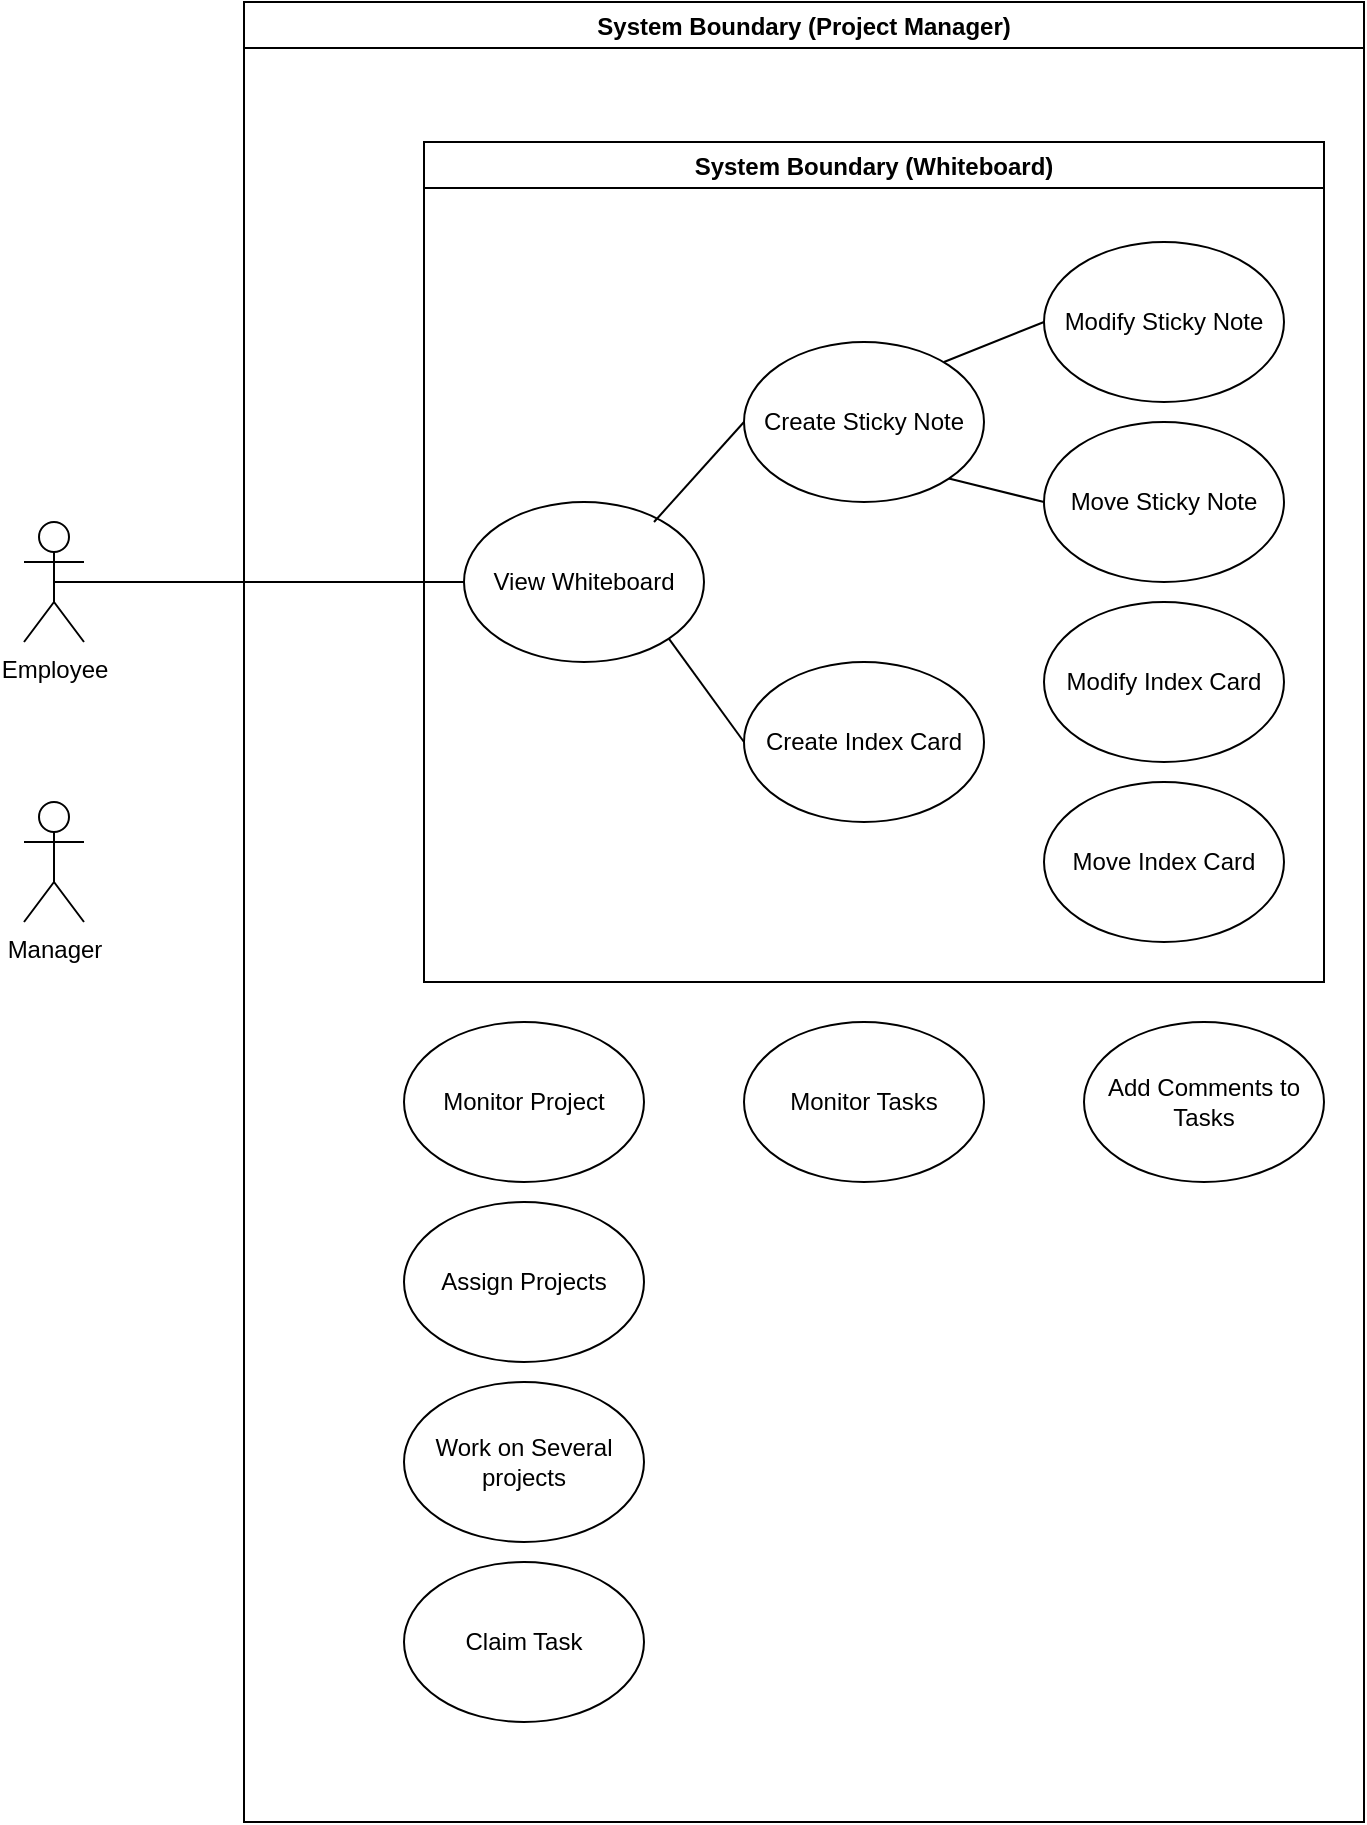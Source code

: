 <mxfile version="14.6.13" type="github">
  <diagram id="Y0O-bItNvgqAExpBPatc" name="Page-1">
    <mxGraphModel dx="1422" dy="762" grid="1" gridSize="10" guides="1" tooltips="1" connect="1" arrows="1" fold="1" page="1" pageScale="1" pageWidth="850" pageHeight="1100" math="0" shadow="0">
      <root>
        <mxCell id="0" />
        <mxCell id="1" parent="0" />
        <mxCell id="tpvCd9_iEOJg17R_yb8O-2" value="System Boundary (Whiteboard)" style="swimlane;startSize=23;" vertex="1" parent="1">
          <mxGeometry x="310" y="110" width="450" height="420" as="geometry" />
        </mxCell>
        <mxCell id="tpvCd9_iEOJg17R_yb8O-5" value="Create Index Card" style="ellipse;whiteSpace=wrap;html=1;" vertex="1" parent="tpvCd9_iEOJg17R_yb8O-2">
          <mxGeometry x="160" y="260" width="120" height="80" as="geometry" />
        </mxCell>
        <mxCell id="tpvCd9_iEOJg17R_yb8O-6" value="Move Sticky Note" style="ellipse;whiteSpace=wrap;html=1;" vertex="1" parent="tpvCd9_iEOJg17R_yb8O-2">
          <mxGeometry x="310" y="140" width="120" height="80" as="geometry" />
        </mxCell>
        <mxCell id="tpvCd9_iEOJg17R_yb8O-7" value="Move Index Card" style="ellipse;whiteSpace=wrap;html=1;" vertex="1" parent="tpvCd9_iEOJg17R_yb8O-2">
          <mxGeometry x="310" y="320" width="120" height="80" as="geometry" />
        </mxCell>
        <mxCell id="tpvCd9_iEOJg17R_yb8O-3" value="Create Sticky Note" style="ellipse;whiteSpace=wrap;html=1;" vertex="1" parent="tpvCd9_iEOJg17R_yb8O-2">
          <mxGeometry x="160" y="100" width="120" height="80" as="geometry" />
        </mxCell>
        <mxCell id="tpvCd9_iEOJg17R_yb8O-8" value="Modify Sticky Note" style="ellipse;whiteSpace=wrap;html=1;" vertex="1" parent="tpvCd9_iEOJg17R_yb8O-2">
          <mxGeometry x="310" y="50" width="120" height="80" as="geometry" />
        </mxCell>
        <mxCell id="tpvCd9_iEOJg17R_yb8O-9" value="Modify Index Card" style="ellipse;whiteSpace=wrap;html=1;" vertex="1" parent="tpvCd9_iEOJg17R_yb8O-2">
          <mxGeometry x="310" y="230" width="120" height="80" as="geometry" />
        </mxCell>
        <mxCell id="tpvCd9_iEOJg17R_yb8O-10" value="View Whiteboard" style="ellipse;whiteSpace=wrap;html=1;" vertex="1" parent="tpvCd9_iEOJg17R_yb8O-2">
          <mxGeometry x="20" y="180" width="120" height="80" as="geometry" />
        </mxCell>
        <mxCell id="tpvCd9_iEOJg17R_yb8O-17" value="System Boundary (Project Manager)" style="swimlane;" vertex="1" parent="1">
          <mxGeometry x="220" y="40" width="560" height="910" as="geometry" />
        </mxCell>
        <mxCell id="tpvCd9_iEOJg17R_yb8O-16" value="Monitor Project" style="ellipse;whiteSpace=wrap;html=1;" vertex="1" parent="tpvCd9_iEOJg17R_yb8O-17">
          <mxGeometry x="80" y="510" width="120" height="80" as="geometry" />
        </mxCell>
        <mxCell id="tpvCd9_iEOJg17R_yb8O-11" value="Monitor Tasks" style="ellipse;whiteSpace=wrap;html=1;" vertex="1" parent="tpvCd9_iEOJg17R_yb8O-17">
          <mxGeometry x="250" y="510" width="120" height="80" as="geometry" />
        </mxCell>
        <mxCell id="tpvCd9_iEOJg17R_yb8O-12" value="Add Comments to Tasks" style="ellipse;whiteSpace=wrap;html=1;" vertex="1" parent="tpvCd9_iEOJg17R_yb8O-17">
          <mxGeometry x="420" y="510" width="120" height="80" as="geometry" />
        </mxCell>
        <mxCell id="tpvCd9_iEOJg17R_yb8O-15" value="Assign Projects" style="ellipse;whiteSpace=wrap;html=1;" vertex="1" parent="tpvCd9_iEOJg17R_yb8O-17">
          <mxGeometry x="80" y="600" width="120" height="80" as="geometry" />
        </mxCell>
        <mxCell id="tpvCd9_iEOJg17R_yb8O-14" value="Work on Several projects" style="ellipse;whiteSpace=wrap;html=1;" vertex="1" parent="tpvCd9_iEOJg17R_yb8O-17">
          <mxGeometry x="80" y="690" width="120" height="80" as="geometry" />
        </mxCell>
        <mxCell id="tpvCd9_iEOJg17R_yb8O-13" value="Claim Task" style="ellipse;whiteSpace=wrap;html=1;" vertex="1" parent="tpvCd9_iEOJg17R_yb8O-17">
          <mxGeometry x="80" y="780" width="120" height="80" as="geometry" />
        </mxCell>
        <mxCell id="tpvCd9_iEOJg17R_yb8O-18" value="Employee" style="shape=umlActor;verticalLabelPosition=bottom;verticalAlign=top;html=1;outlineConnect=0;" vertex="1" parent="1">
          <mxGeometry x="110" y="300" width="30" height="60" as="geometry" />
        </mxCell>
        <mxCell id="tpvCd9_iEOJg17R_yb8O-19" value="Manager" style="shape=umlActor;verticalLabelPosition=bottom;verticalAlign=top;html=1;outlineConnect=0;" vertex="1" parent="1">
          <mxGeometry x="110" y="440" width="30" height="60" as="geometry" />
        </mxCell>
        <mxCell id="tpvCd9_iEOJg17R_yb8O-21" value="" style="endArrow=none;html=1;entryX=0;entryY=0.5;entryDx=0;entryDy=0;exitX=0.5;exitY=0.5;exitDx=0;exitDy=0;exitPerimeter=0;" edge="1" parent="1" source="tpvCd9_iEOJg17R_yb8O-18" target="tpvCd9_iEOJg17R_yb8O-10">
          <mxGeometry width="50" height="50" relative="1" as="geometry">
            <mxPoint x="150" y="270" as="sourcePoint" />
            <mxPoint x="200" y="220" as="targetPoint" />
          </mxGeometry>
        </mxCell>
        <mxCell id="tpvCd9_iEOJg17R_yb8O-22" value="" style="endArrow=none;html=1;" edge="1" parent="1">
          <mxGeometry width="50" height="50" relative="1" as="geometry">
            <mxPoint x="425" y="300" as="sourcePoint" />
            <mxPoint x="470" y="250" as="targetPoint" />
          </mxGeometry>
        </mxCell>
        <mxCell id="tpvCd9_iEOJg17R_yb8O-23" value="" style="endArrow=none;html=1;exitX=1;exitY=1;exitDx=0;exitDy=0;" edge="1" parent="1" source="tpvCd9_iEOJg17R_yb8O-10">
          <mxGeometry width="50" height="50" relative="1" as="geometry">
            <mxPoint x="410" y="500" as="sourcePoint" />
            <mxPoint x="470" y="410" as="targetPoint" />
          </mxGeometry>
        </mxCell>
        <mxCell id="tpvCd9_iEOJg17R_yb8O-24" value="" style="endArrow=none;html=1;entryX=0;entryY=0.5;entryDx=0;entryDy=0;" edge="1" parent="1" target="tpvCd9_iEOJg17R_yb8O-8">
          <mxGeometry width="50" height="50" relative="1" as="geometry">
            <mxPoint x="570" y="220" as="sourcePoint" />
            <mxPoint x="620" y="170" as="targetPoint" />
          </mxGeometry>
        </mxCell>
        <mxCell id="tpvCd9_iEOJg17R_yb8O-25" value="" style="endArrow=none;html=1;exitX=1;exitY=1;exitDx=0;exitDy=0;" edge="1" parent="1" source="tpvCd9_iEOJg17R_yb8O-3">
          <mxGeometry width="50" height="50" relative="1" as="geometry">
            <mxPoint x="570" y="340" as="sourcePoint" />
            <mxPoint x="620" y="290" as="targetPoint" />
          </mxGeometry>
        </mxCell>
      </root>
    </mxGraphModel>
  </diagram>
</mxfile>
